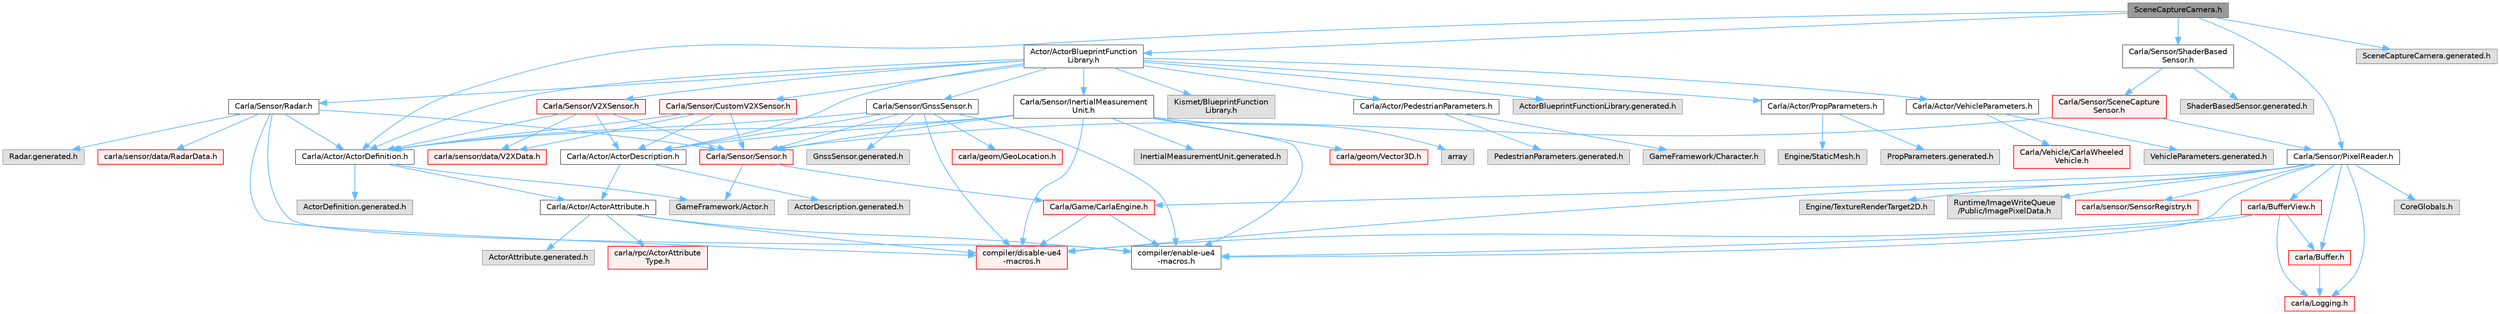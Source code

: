 digraph "SceneCaptureCamera.h"
{
 // INTERACTIVE_SVG=YES
 // LATEX_PDF_SIZE
  bgcolor="transparent";
  edge [fontname=Helvetica,fontsize=10,labelfontname=Helvetica,labelfontsize=10];
  node [fontname=Helvetica,fontsize=10,shape=box,height=0.2,width=0.4];
  Node1 [id="Node000001",label="SceneCaptureCamera.h",height=0.2,width=0.4,color="gray40", fillcolor="grey60", style="filled", fontcolor="black",tooltip=" "];
  Node1 -> Node2 [id="edge1_Node000001_Node000002",color="steelblue1",style="solid",tooltip=" "];
  Node2 [id="Node000002",label="Carla/Actor/ActorDefinition.h",height=0.2,width=0.4,color="grey40", fillcolor="white", style="filled",URL="$d0/d65/Unreal_2CarlaUE4_2Plugins_2Carla_2Source_2Carla_2Actor_2ActorDefinition_8h.html",tooltip=" "];
  Node2 -> Node3 [id="edge2_Node000002_Node000003",color="steelblue1",style="solid",tooltip=" "];
  Node3 [id="Node000003",label="Carla/Actor/ActorAttribute.h",height=0.2,width=0.4,color="grey40", fillcolor="white", style="filled",URL="$d6/d1a/Unreal_2CarlaUE4_2Plugins_2Carla_2Source_2Carla_2Actor_2ActorAttribute_8h.html",tooltip=" "];
  Node3 -> Node4 [id="edge3_Node000003_Node000004",color="steelblue1",style="solid",tooltip=" "];
  Node4 [id="Node000004",label="compiler/disable-ue4\l-macros.h",height=0.2,width=0.4,color="red", fillcolor="#FFF0F0", style="filled",URL="$d2/d02/disable-ue4-macros_8h.html",tooltip=" "];
  Node3 -> Node9 [id="edge4_Node000003_Node000009",color="steelblue1",style="solid",tooltip=" "];
  Node9 [id="Node000009",label="carla/rpc/ActorAttribute\lType.h",height=0.2,width=0.4,color="red", fillcolor="#FFF0F0", style="filled",URL="$d8/d81/ActorAttributeType_8h.html",tooltip=" "];
  Node3 -> Node11 [id="edge5_Node000003_Node000011",color="steelblue1",style="solid",tooltip=" "];
  Node11 [id="Node000011",label="compiler/enable-ue4\l-macros.h",height=0.2,width=0.4,color="grey40", fillcolor="white", style="filled",URL="$d9/da2/enable-ue4-macros_8h.html",tooltip=" "];
  Node3 -> Node12 [id="edge6_Node000003_Node000012",color="steelblue1",style="solid",tooltip=" "];
  Node12 [id="Node000012",label="ActorAttribute.generated.h",height=0.2,width=0.4,color="grey60", fillcolor="#E0E0E0", style="filled",tooltip=" "];
  Node2 -> Node13 [id="edge7_Node000002_Node000013",color="steelblue1",style="solid",tooltip=" "];
  Node13 [id="Node000013",label="GameFramework/Actor.h",height=0.2,width=0.4,color="grey60", fillcolor="#E0E0E0", style="filled",tooltip=" "];
  Node2 -> Node14 [id="edge8_Node000002_Node000014",color="steelblue1",style="solid",tooltip=" "];
  Node14 [id="Node000014",label="ActorDefinition.generated.h",height=0.2,width=0.4,color="grey60", fillcolor="#E0E0E0", style="filled",tooltip=" "];
  Node1 -> Node15 [id="edge9_Node000001_Node000015",color="steelblue1",style="solid",tooltip=" "];
  Node15 [id="Node000015",label="Actor/ActorBlueprintFunction\lLibrary.h",height=0.2,width=0.4,color="grey40", fillcolor="white", style="filled",URL="$d7/dda/ActorBlueprintFunctionLibrary_8h.html",tooltip=" "];
  Node15 -> Node2 [id="edge10_Node000015_Node000002",color="steelblue1",style="solid",tooltip=" "];
  Node15 -> Node16 [id="edge11_Node000015_Node000016",color="steelblue1",style="solid",tooltip=" "];
  Node16 [id="Node000016",label="Carla/Actor/ActorDescription.h",height=0.2,width=0.4,color="grey40", fillcolor="white", style="filled",URL="$d4/de6/Unreal_2CarlaUE4_2Plugins_2Carla_2Source_2Carla_2Actor_2ActorDescription_8h.html",tooltip=" "];
  Node16 -> Node3 [id="edge12_Node000016_Node000003",color="steelblue1",style="solid",tooltip=" "];
  Node16 -> Node17 [id="edge13_Node000016_Node000017",color="steelblue1",style="solid",tooltip=" "];
  Node17 [id="Node000017",label="ActorDescription.generated.h",height=0.2,width=0.4,color="grey60", fillcolor="#E0E0E0", style="filled",tooltip=" "];
  Node15 -> Node18 [id="edge14_Node000015_Node000018",color="steelblue1",style="solid",tooltip=" "];
  Node18 [id="Node000018",label="Carla/Actor/PedestrianParameters.h",height=0.2,width=0.4,color="grey40", fillcolor="white", style="filled",URL="$d5/dca/PedestrianParameters_8h.html",tooltip=" "];
  Node18 -> Node19 [id="edge15_Node000018_Node000019",color="steelblue1",style="solid",tooltip=" "];
  Node19 [id="Node000019",label="GameFramework/Character.h",height=0.2,width=0.4,color="grey60", fillcolor="#E0E0E0", style="filled",tooltip=" "];
  Node18 -> Node20 [id="edge16_Node000018_Node000020",color="steelblue1",style="solid",tooltip=" "];
  Node20 [id="Node000020",label="PedestrianParameters.generated.h",height=0.2,width=0.4,color="grey60", fillcolor="#E0E0E0", style="filled",tooltip=" "];
  Node15 -> Node21 [id="edge17_Node000015_Node000021",color="steelblue1",style="solid",tooltip=" "];
  Node21 [id="Node000021",label="Carla/Actor/PropParameters.h",height=0.2,width=0.4,color="grey40", fillcolor="white", style="filled",URL="$dc/d01/PropParameters_8h.html",tooltip=" "];
  Node21 -> Node22 [id="edge18_Node000021_Node000022",color="steelblue1",style="solid",tooltip=" "];
  Node22 [id="Node000022",label="Engine/StaticMesh.h",height=0.2,width=0.4,color="grey60", fillcolor="#E0E0E0", style="filled",tooltip=" "];
  Node21 -> Node23 [id="edge19_Node000021_Node000023",color="steelblue1",style="solid",tooltip=" "];
  Node23 [id="Node000023",label="PropParameters.generated.h",height=0.2,width=0.4,color="grey60", fillcolor="#E0E0E0", style="filled",tooltip=" "];
  Node15 -> Node24 [id="edge20_Node000015_Node000024",color="steelblue1",style="solid",tooltip=" "];
  Node24 [id="Node000024",label="Carla/Actor/VehicleParameters.h",height=0.2,width=0.4,color="grey40", fillcolor="white", style="filled",URL="$d1/d1b/VehicleParameters_8h.html",tooltip=" "];
  Node24 -> Node25 [id="edge21_Node000024_Node000025",color="steelblue1",style="solid",tooltip=" "];
  Node25 [id="Node000025",label="Carla/Vehicle/CarlaWheeled\lVehicle.h",height=0.2,width=0.4,color="red", fillcolor="#FFF0F0", style="filled",URL="$d3/d00/CarlaWheeledVehicle_8h.html",tooltip=" "];
  Node24 -> Node66 [id="edge22_Node000024_Node000066",color="steelblue1",style="solid",tooltip=" "];
  Node66 [id="Node000066",label="VehicleParameters.generated.h",height=0.2,width=0.4,color="grey60", fillcolor="#E0E0E0", style="filled",tooltip=" "];
  Node15 -> Node67 [id="edge23_Node000015_Node000067",color="steelblue1",style="solid",tooltip=" "];
  Node67 [id="Node000067",label="Carla/Sensor/GnssSensor.h",height=0.2,width=0.4,color="grey40", fillcolor="white", style="filled",URL="$d9/d73/GnssSensor_8h.html",tooltip=" "];
  Node67 -> Node68 [id="edge24_Node000067_Node000068",color="steelblue1",style="solid",tooltip=" "];
  Node68 [id="Node000068",label="Carla/Sensor/Sensor.h",height=0.2,width=0.4,color="red", fillcolor="#FFF0F0", style="filled",URL="$d7/d7d/Unreal_2CarlaUE4_2Plugins_2Carla_2Source_2Carla_2Sensor_2Sensor_8h.html",tooltip=" "];
  Node68 -> Node342 [id="edge25_Node000068_Node000342",color="steelblue1",style="solid",tooltip=" "];
  Node342 [id="Node000342",label="Carla/Game/CarlaEngine.h",height=0.2,width=0.4,color="red", fillcolor="#FFF0F0", style="filled",URL="$d0/d11/CarlaEngine_8h.html",tooltip=" "];
  Node342 -> Node4 [id="edge26_Node000342_Node000004",color="steelblue1",style="solid",tooltip=" "];
  Node342 -> Node11 [id="edge27_Node000342_Node000011",color="steelblue1",style="solid",tooltip=" "];
  Node68 -> Node13 [id="edge28_Node000068_Node000013",color="steelblue1",style="solid",tooltip=" "];
  Node67 -> Node2 [id="edge29_Node000067_Node000002",color="steelblue1",style="solid",tooltip=" "];
  Node67 -> Node16 [id="edge30_Node000067_Node000016",color="steelblue1",style="solid",tooltip=" "];
  Node67 -> Node4 [id="edge31_Node000067_Node000004",color="steelblue1",style="solid",tooltip=" "];
  Node67 -> Node149 [id="edge32_Node000067_Node000149",color="steelblue1",style="solid",tooltip=" "];
  Node149 [id="Node000149",label="carla/geom/GeoLocation.h",height=0.2,width=0.4,color="red", fillcolor="#FFF0F0", style="filled",URL="$d7/d86/GeoLocation_8h.html",tooltip=" "];
  Node67 -> Node11 [id="edge33_Node000067_Node000011",color="steelblue1",style="solid",tooltip=" "];
  Node67 -> Node348 [id="edge34_Node000067_Node000348",color="steelblue1",style="solid",tooltip=" "];
  Node348 [id="Node000348",label="GnssSensor.generated.h",height=0.2,width=0.4,color="grey60", fillcolor="#E0E0E0", style="filled",tooltip=" "];
  Node15 -> Node349 [id="edge35_Node000015_Node000349",color="steelblue1",style="solid",tooltip=" "];
  Node349 [id="Node000349",label="Carla/Sensor/Radar.h",height=0.2,width=0.4,color="grey40", fillcolor="white", style="filled",URL="$d6/de9/Radar_8h.html",tooltip=" "];
  Node349 -> Node68 [id="edge36_Node000349_Node000068",color="steelblue1",style="solid",tooltip=" "];
  Node349 -> Node2 [id="edge37_Node000349_Node000002",color="steelblue1",style="solid",tooltip=" "];
  Node349 -> Node4 [id="edge38_Node000349_Node000004",color="steelblue1",style="solid",tooltip=" "];
  Node349 -> Node162 [id="edge39_Node000349_Node000162",color="steelblue1",style="solid",tooltip=" "];
  Node162 [id="Node000162",label="carla/sensor/data/RadarData.h",height=0.2,width=0.4,color="red", fillcolor="#FFF0F0", style="filled",URL="$d5/dc7/RadarData_8h.html",tooltip=" "];
  Node349 -> Node11 [id="edge40_Node000349_Node000011",color="steelblue1",style="solid",tooltip=" "];
  Node349 -> Node350 [id="edge41_Node000349_Node000350",color="steelblue1",style="solid",tooltip=" "];
  Node350 [id="Node000350",label="Radar.generated.h",height=0.2,width=0.4,color="grey60", fillcolor="#E0E0E0", style="filled",tooltip=" "];
  Node15 -> Node351 [id="edge42_Node000015_Node000351",color="steelblue1",style="solid",tooltip=" "];
  Node351 [id="Node000351",label="Carla/Sensor/InertialMeasurement\lUnit.h",height=0.2,width=0.4,color="grey40", fillcolor="white", style="filled",URL="$d7/dfa/InertialMeasurementUnit_8h.html",tooltip=" "];
  Node351 -> Node68 [id="edge43_Node000351_Node000068",color="steelblue1",style="solid",tooltip=" "];
  Node351 -> Node2 [id="edge44_Node000351_Node000002",color="steelblue1",style="solid",tooltip=" "];
  Node351 -> Node16 [id="edge45_Node000351_Node000016",color="steelblue1",style="solid",tooltip=" "];
  Node351 -> Node4 [id="edge46_Node000351_Node000004",color="steelblue1",style="solid",tooltip=" "];
  Node351 -> Node96 [id="edge47_Node000351_Node000096",color="steelblue1",style="solid",tooltip=" "];
  Node96 [id="Node000096",label="carla/geom/Vector3D.h",height=0.2,width=0.4,color="red", fillcolor="#FFF0F0", style="filled",URL="$de/d70/geom_2Vector3D_8h.html",tooltip=" "];
  Node351 -> Node11 [id="edge48_Node000351_Node000011",color="steelblue1",style="solid",tooltip=" "];
  Node351 -> Node103 [id="edge49_Node000351_Node000103",color="steelblue1",style="solid",tooltip=" "];
  Node103 [id="Node000103",label="array",height=0.2,width=0.4,color="grey60", fillcolor="#E0E0E0", style="filled",tooltip=" "];
  Node351 -> Node352 [id="edge50_Node000351_Node000352",color="steelblue1",style="solid",tooltip=" "];
  Node352 [id="Node000352",label="InertialMeasurementUnit.generated.h",height=0.2,width=0.4,color="grey60", fillcolor="#E0E0E0", style="filled",tooltip=" "];
  Node15 -> Node353 [id="edge51_Node000015_Node000353",color="steelblue1",style="solid",tooltip=" "];
  Node353 [id="Node000353",label="Carla/Sensor/V2XSensor.h",height=0.2,width=0.4,color="red", fillcolor="#FFF0F0", style="filled",URL="$d1/d71/V2XSensor_8h.html",tooltip=" "];
  Node353 -> Node68 [id="edge52_Node000353_Node000068",color="steelblue1",style="solid",tooltip=" "];
  Node353 -> Node2 [id="edge53_Node000353_Node000002",color="steelblue1",style="solid",tooltip=" "];
  Node353 -> Node16 [id="edge54_Node000353_Node000016",color="steelblue1",style="solid",tooltip=" "];
  Node353 -> Node168 [id="edge55_Node000353_Node000168",color="steelblue1",style="solid",tooltip=" "];
  Node168 [id="Node000168",label="carla/sensor/data/V2XData.h",height=0.2,width=0.4,color="red", fillcolor="#FFF0F0", style="filled",URL="$d8/db7/V2XData_8h.html",tooltip=" "];
  Node15 -> Node358 [id="edge56_Node000015_Node000358",color="steelblue1",style="solid",tooltip=" "];
  Node358 [id="Node000358",label="Carla/Sensor/CustomV2XSensor.h",height=0.2,width=0.4,color="red", fillcolor="#FFF0F0", style="filled",URL="$df/d4b/CustomV2XSensor_8h.html",tooltip=" "];
  Node358 -> Node68 [id="edge57_Node000358_Node000068",color="steelblue1",style="solid",tooltip=" "];
  Node358 -> Node2 [id="edge58_Node000358_Node000002",color="steelblue1",style="solid",tooltip=" "];
  Node358 -> Node16 [id="edge59_Node000358_Node000016",color="steelblue1",style="solid",tooltip=" "];
  Node358 -> Node168 [id="edge60_Node000358_Node000168",color="steelblue1",style="solid",tooltip=" "];
  Node15 -> Node270 [id="edge61_Node000015_Node000270",color="steelblue1",style="solid",tooltip=" "];
  Node270 [id="Node000270",label="Kismet/BlueprintFunction\lLibrary.h",height=0.2,width=0.4,color="grey60", fillcolor="#E0E0E0", style="filled",tooltip=" "];
  Node15 -> Node360 [id="edge62_Node000015_Node000360",color="steelblue1",style="solid",tooltip=" "];
  Node360 [id="Node000360",label="ActorBlueprintFunctionLibrary.generated.h",height=0.2,width=0.4,color="grey60", fillcolor="#E0E0E0", style="filled",tooltip=" "];
  Node1 -> Node361 [id="edge63_Node000001_Node000361",color="steelblue1",style="solid",tooltip=" "];
  Node361 [id="Node000361",label="Carla/Sensor/PixelReader.h",height=0.2,width=0.4,color="grey40", fillcolor="white", style="filled",URL="$df/d2e/PixelReader_8h.html",tooltip=" "];
  Node361 -> Node362 [id="edge64_Node000361_Node000362",color="steelblue1",style="solid",tooltip=" "];
  Node362 [id="Node000362",label="CoreGlobals.h",height=0.2,width=0.4,color="grey60", fillcolor="#E0E0E0", style="filled",tooltip=" "];
  Node361 -> Node363 [id="edge65_Node000361_Node000363",color="steelblue1",style="solid",tooltip=" "];
  Node363 [id="Node000363",label="Engine/TextureRenderTarget2D.h",height=0.2,width=0.4,color="grey60", fillcolor="#E0E0E0", style="filled",tooltip=" "];
  Node361 -> Node364 [id="edge66_Node000361_Node000364",color="steelblue1",style="solid",tooltip=" "];
  Node364 [id="Node000364",label="Runtime/ImageWriteQueue\l/Public/ImagePixelData.h",height=0.2,width=0.4,color="grey60", fillcolor="#E0E0E0", style="filled",tooltip=" "];
  Node361 -> Node342 [id="edge67_Node000361_Node000342",color="steelblue1",style="solid",tooltip=" "];
  Node361 -> Node4 [id="edge68_Node000361_Node000004",color="steelblue1",style="solid",tooltip=" "];
  Node361 -> Node82 [id="edge69_Node000361_Node000082",color="steelblue1",style="solid",tooltip=" "];
  Node82 [id="Node000082",label="carla/Logging.h",height=0.2,width=0.4,color="red", fillcolor="#FFF0F0", style="filled",URL="$de/d87/Logging_8h.html",tooltip=" "];
  Node361 -> Node77 [id="edge70_Node000361_Node000077",color="steelblue1",style="solid",tooltip=" "];
  Node77 [id="Node000077",label="carla/Buffer.h",height=0.2,width=0.4,color="red", fillcolor="#FFF0F0", style="filled",URL="$d2/dda/carla_2Buffer_8h.html",tooltip=" "];
  Node77 -> Node82 [id="edge71_Node000077_Node000082",color="steelblue1",style="solid",tooltip=" "];
  Node361 -> Node129 [id="edge72_Node000361_Node000129",color="steelblue1",style="solid",tooltip=" "];
  Node129 [id="Node000129",label="carla/BufferView.h",height=0.2,width=0.4,color="red", fillcolor="#FFF0F0", style="filled",URL="$d8/dee/BufferView_8h.html",tooltip=" "];
  Node129 -> Node77 [id="edge73_Node000129_Node000077",color="steelblue1",style="solid",tooltip=" "];
  Node129 -> Node82 [id="edge74_Node000129_Node000082",color="steelblue1",style="solid",tooltip=" "];
  Node129 -> Node11 [id="edge75_Node000129_Node000011",color="steelblue1",style="solid",tooltip=" "];
  Node129 -> Node4 [id="edge76_Node000129_Node000004",color="steelblue1",style="solid",tooltip=" "];
  Node361 -> Node117 [id="edge77_Node000361_Node000117",color="steelblue1",style="solid",tooltip=" "];
  Node117 [id="Node000117",label="carla/sensor/SensorRegistry.h",height=0.2,width=0.4,color="red", fillcolor="#FFF0F0", style="filled",URL="$d4/d03/SensorRegistry_8h.html",tooltip=" "];
  Node361 -> Node11 [id="edge78_Node000361_Node000011",color="steelblue1",style="solid",tooltip=" "];
  Node1 -> Node365 [id="edge79_Node000001_Node000365",color="steelblue1",style="solid",tooltip=" "];
  Node365 [id="Node000365",label="Carla/Sensor/ShaderBased\lSensor.h",height=0.2,width=0.4,color="grey40", fillcolor="white", style="filled",URL="$da/d69/ShaderBasedSensor_8h.html",tooltip=" "];
  Node365 -> Node366 [id="edge80_Node000365_Node000366",color="steelblue1",style="solid",tooltip=" "];
  Node366 [id="Node000366",label="Carla/Sensor/SceneCapture\lSensor.h",height=0.2,width=0.4,color="red", fillcolor="#FFF0F0", style="filled",URL="$d8/d95/SceneCaptureSensor_8h.html",tooltip=" "];
  Node366 -> Node361 [id="edge81_Node000366_Node000361",color="steelblue1",style="solid",tooltip=" "];
  Node366 -> Node68 [id="edge82_Node000366_Node000068",color="steelblue1",style="solid",tooltip=" "];
  Node365 -> Node374 [id="edge83_Node000365_Node000374",color="steelblue1",style="solid",tooltip=" "];
  Node374 [id="Node000374",label="ShaderBasedSensor.generated.h",height=0.2,width=0.4,color="grey60", fillcolor="#E0E0E0", style="filled",tooltip=" "];
  Node1 -> Node375 [id="edge84_Node000001_Node000375",color="steelblue1",style="solid",tooltip=" "];
  Node375 [id="Node000375",label="SceneCaptureCamera.generated.h",height=0.2,width=0.4,color="grey60", fillcolor="#E0E0E0", style="filled",tooltip=" "];
}

